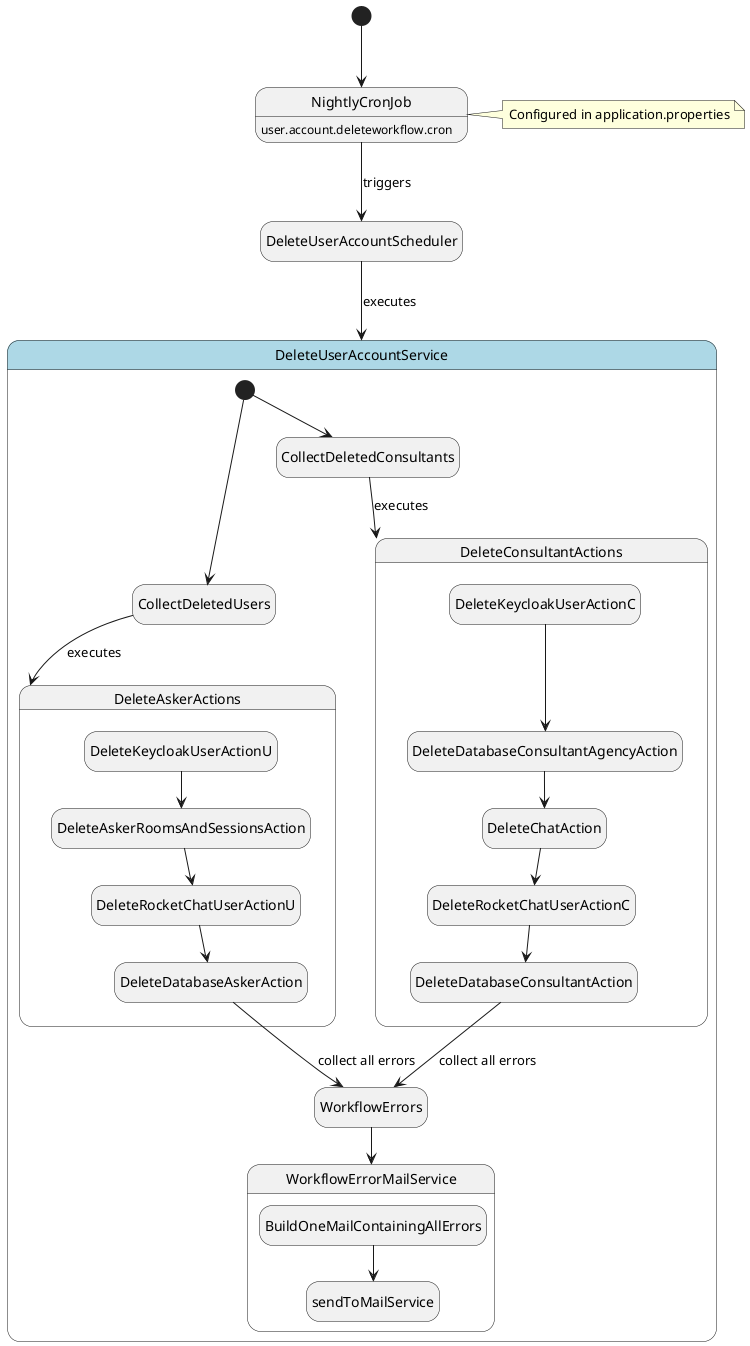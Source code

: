https://plantuml.com/de/state-diagram

@startuml
hide empty description

[*] --> NightlyCronJob
NightlyCronJob : user.account.deleteworkflow.cron
NightlyCronJob --> DeleteUserAccountScheduler : triggers

note right of NightlyCronJob : Configured in application.properties

DeleteUserAccountScheduler --> DeleteUserAccountService : executes

state DeleteUserAccountService #lightblue {
  [*] --> CollectDeletedUsers
  CollectDeletedUsers --> DeleteAskerActions : executes
  [*] --> CollectDeletedConsultants
  CollectDeletedConsultants --> DeleteConsultantActions : executes
  WorkflowErrors --> WorkflowErrorMailService

  state DeleteAskerActions {
    DeleteKeycloakUserActionU --> DeleteAskerRoomsAndSessionsAction
    DeleteAskerRoomsAndSessionsAction --> DeleteRocketChatUserActionU
    DeleteRocketChatUserActionU --> DeleteDatabaseAskerAction
    DeleteDatabaseAskerAction --> WorkflowErrors : collect all errors
  }

  state DeleteConsultantActions {
      DeleteKeycloakUserActionC --> DeleteDatabaseConsultantAgencyAction
      DeleteDatabaseConsultantAgencyAction --> DeleteChatAction
      DeleteChatAction --> DeleteRocketChatUserActionC
      DeleteRocketChatUserActionC --> DeleteDatabaseConsultantAction
      DeleteDatabaseConsultantAction  --> WorkflowErrors : collect all errors
  }
}

state WorkflowErrorMailService {
  BuildOneMailContainingAllErrors --> sendToMailService
}
@enduml

